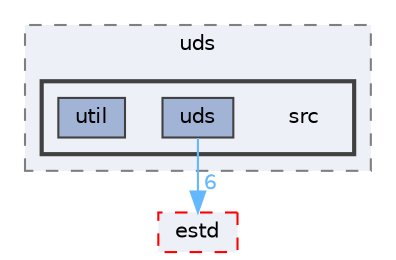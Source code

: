 digraph "src"
{
 // LATEX_PDF_SIZE
  bgcolor="transparent";
  edge [fontname=Helvetica,fontsize=10,labelfontname=Helvetica,labelfontsize=10];
  node [fontname=Helvetica,fontsize=10,shape=box,height=0.2,width=0.4];
  compound=true
  subgraph clusterdir_9c089a312cf4ed484a4c28b68bbb80d4 {
    graph [ bgcolor="#edf0f7", pencolor="grey50", label="uds", fontname=Helvetica,fontsize=10 style="filled,dashed", URL="dir_9c089a312cf4ed484a4c28b68bbb80d4.html",tooltip=""]
  subgraph clusterdir_649fb6d2d3abc15ff9f0a7a4535a1532 {
    graph [ bgcolor="#edf0f7", pencolor="grey25", label="", fontname=Helvetica,fontsize=10 style="filled,bold", URL="dir_649fb6d2d3abc15ff9f0a7a4535a1532.html",tooltip=""]
    dir_649fb6d2d3abc15ff9f0a7a4535a1532 [shape=plaintext, label="src"];
  dir_705d6592cae36bd5669a85c250f93c3f [label="uds", fillcolor="#a2b4d6", color="grey25", style="filled", URL="dir_705d6592cae36bd5669a85c250f93c3f.html",tooltip=""];
  dir_dfba0639286c3b74491eaf93bf34607d [label="util", fillcolor="#a2b4d6", color="grey25", style="filled", URL="dir_dfba0639286c3b74491eaf93bf34607d.html",tooltip=""];
  }
  }
  dir_705ed472854f071e46e92f9933f4d565 [label="estd", fillcolor="#edf0f7", color="red", style="filled,dashed", URL="dir_705ed472854f071e46e92f9933f4d565.html",tooltip=""];
  dir_705d6592cae36bd5669a85c250f93c3f->dir_705ed472854f071e46e92f9933f4d565 [headlabel="6", labeldistance=1.5 headhref="dir_000226_000075.html" href="dir_000226_000075.html" color="steelblue1" fontcolor="steelblue1"];
}
